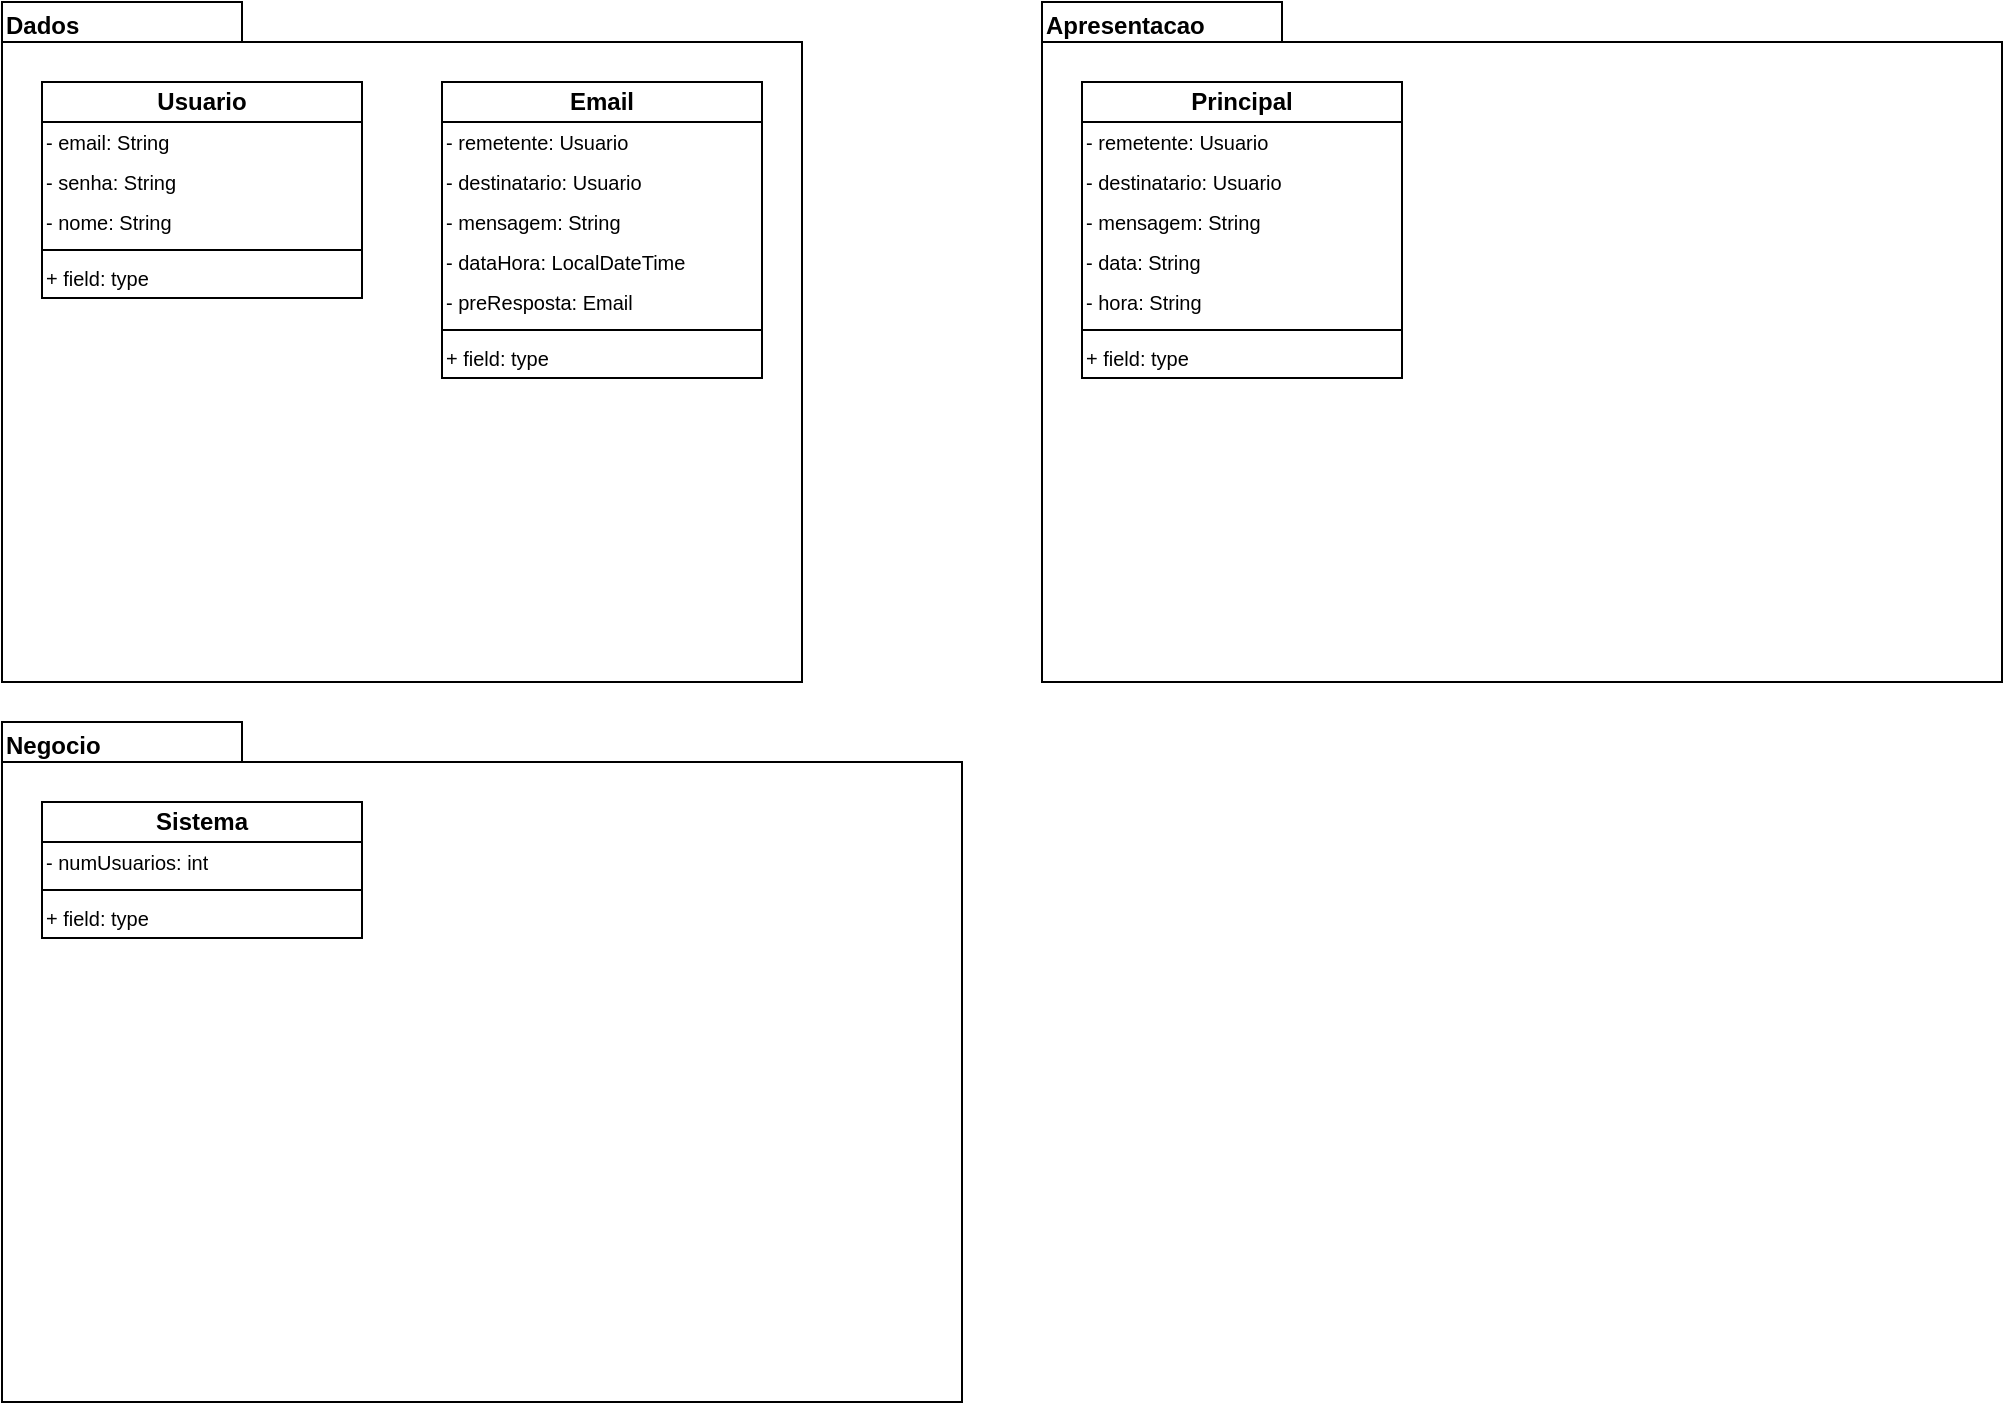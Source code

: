<mxfile version="21.7.2" type="github">
  <diagram id="C5RBs43oDa-KdzZeNtuy" name="Page-1">
    <mxGraphModel dx="481" dy="718" grid="1" gridSize="10" guides="1" tooltips="1" connect="1" arrows="1" fold="1" page="1" pageScale="1" pageWidth="827" pageHeight="1169" math="0" shadow="0">
      <root>
        <mxCell id="WIyWlLk6GJQsqaUBKTNV-0" />
        <mxCell id="WIyWlLk6GJQsqaUBKTNV-1" parent="WIyWlLk6GJQsqaUBKTNV-0" />
        <mxCell id="6UUb83-wT3MryLMKem0V-0" value="Dados" style="shape=folder;fontStyle=1;spacingTop=0;tabWidth=120;tabHeight=20;tabPosition=left;html=1;whiteSpace=wrap;align=left;verticalAlign=top;labelPosition=center;verticalLabelPosition=middle;horizontal=1;spacing=0;spacingLeft=2;fillColor=none;" parent="WIyWlLk6GJQsqaUBKTNV-1" vertex="1">
          <mxGeometry x="80" y="100" width="400" height="340" as="geometry" />
        </mxCell>
        <mxCell id="6UUb83-wT3MryLMKem0V-2" value="&lt;div&gt;Negocio&lt;/div&gt;" style="shape=folder;fontStyle=1;spacingTop=0;tabWidth=120;tabHeight=20;tabPosition=left;html=1;whiteSpace=wrap;align=left;verticalAlign=top;labelPosition=center;verticalLabelPosition=middle;horizontal=1;spacing=0;spacingLeft=2;fillColor=none;" parent="WIyWlLk6GJQsqaUBKTNV-1" vertex="1">
          <mxGeometry x="80" y="460" width="480" height="340" as="geometry" />
        </mxCell>
        <mxCell id="6UUb83-wT3MryLMKem0V-3" value="Apresentacao" style="shape=folder;fontStyle=1;spacingTop=0;tabWidth=120;tabHeight=20;tabPosition=left;html=1;whiteSpace=wrap;align=left;verticalAlign=top;labelPosition=center;verticalLabelPosition=middle;horizontal=1;spacing=0;spacingLeft=2;fillColor=none;" parent="WIyWlLk6GJQsqaUBKTNV-1" vertex="1">
          <mxGeometry x="600" y="100" width="480" height="340" as="geometry" />
        </mxCell>
        <mxCell id="6UUb83-wT3MryLMKem0V-4" value="&lt;b&gt;Usuario&lt;/b&gt;" style="swimlane;fontStyle=0;childLayout=stackLayout;horizontal=1;startSize=20;fillColor=none;horizontalStack=0;resizeParent=1;resizeParentMax=0;resizeLast=0;collapsible=1;marginBottom=0;whiteSpace=wrap;html=1;" parent="WIyWlLk6GJQsqaUBKTNV-1" vertex="1">
          <mxGeometry x="100" y="140" width="160" height="108" as="geometry">
            <mxRectangle x="80" y="480" width="160" height="20" as="alternateBounds" />
          </mxGeometry>
        </mxCell>
        <mxCell id="6UUb83-wT3MryLMKem0V-12" value="&lt;div style=&quot;font-size: 10px;&quot;&gt;- email: String&lt;/div&gt;" style="text;strokeColor=none;fillColor=none;align=left;verticalAlign=middle;spacingLeft=2;spacingRight=2;overflow=hidden;rotatable=0;points=[[0,0.5],[1,0.5]];portConstraint=eastwest;whiteSpace=wrap;html=1;spacing=0;fontSize=10;" parent="6UUb83-wT3MryLMKem0V-4" vertex="1">
          <mxGeometry y="20" width="160" height="20" as="geometry" />
        </mxCell>
        <mxCell id="6UUb83-wT3MryLMKem0V-19" value="&lt;div style=&quot;font-size: 10px;&quot;&gt;- senha: String&lt;/div&gt;" style="text;strokeColor=none;fillColor=none;align=left;verticalAlign=middle;spacingLeft=2;spacingRight=2;overflow=hidden;rotatable=0;points=[[0,0.5],[1,0.5]];portConstraint=eastwest;whiteSpace=wrap;html=1;spacing=0;fontSize=10;" parent="6UUb83-wT3MryLMKem0V-4" vertex="1">
          <mxGeometry y="40" width="160" height="20" as="geometry" />
        </mxCell>
        <mxCell id="6UUb83-wT3MryLMKem0V-31" value="&lt;div style=&quot;font-size: 10px;&quot;&gt;- nome: String&lt;/div&gt;" style="text;strokeColor=none;fillColor=none;align=left;verticalAlign=middle;spacingLeft=2;spacingRight=2;overflow=hidden;rotatable=0;points=[[0,0.5],[1,0.5]];portConstraint=eastwest;whiteSpace=wrap;html=1;spacing=0;fontSize=10;" parent="6UUb83-wT3MryLMKem0V-4" vertex="1">
          <mxGeometry y="60" width="160" height="20" as="geometry" />
        </mxCell>
        <mxCell id="6UUb83-wT3MryLMKem0V-16" value="" style="line;strokeWidth=1;fillColor=none;align=left;verticalAlign=middle;spacingTop=-1;spacingLeft=3;spacingRight=3;rotatable=0;labelPosition=right;points=[];portConstraint=eastwest;strokeColor=inherit;" parent="6UUb83-wT3MryLMKem0V-4" vertex="1">
          <mxGeometry y="80" width="160" height="8" as="geometry" />
        </mxCell>
        <mxCell id="6UUb83-wT3MryLMKem0V-18" value="&lt;div style=&quot;font-size: 10px;&quot;&gt;+ field: type&lt;/div&gt;" style="text;strokeColor=none;fillColor=none;align=left;verticalAlign=middle;spacingLeft=2;spacingRight=2;overflow=hidden;rotatable=0;points=[[0,0.5],[1,0.5]];portConstraint=eastwest;whiteSpace=wrap;html=1;spacing=0;fontSize=10;" parent="6UUb83-wT3MryLMKem0V-4" vertex="1">
          <mxGeometry y="88" width="160" height="20" as="geometry" />
        </mxCell>
        <mxCell id="6UUb83-wT3MryLMKem0V-25" value="&lt;b&gt;Email&lt;/b&gt;" style="swimlane;fontStyle=0;childLayout=stackLayout;horizontal=1;startSize=20;fillColor=none;horizontalStack=0;resizeParent=1;resizeParentMax=0;resizeLast=0;collapsible=1;marginBottom=0;whiteSpace=wrap;html=1;" parent="WIyWlLk6GJQsqaUBKTNV-1" vertex="1">
          <mxGeometry x="300" y="140" width="160" height="148" as="geometry">
            <mxRectangle x="80" y="480" width="160" height="20" as="alternateBounds" />
          </mxGeometry>
        </mxCell>
        <mxCell id="6UUb83-wT3MryLMKem0V-26" value="&lt;div style=&quot;font-size: 10px;&quot;&gt;- remetente: Usuario&lt;/div&gt;" style="text;strokeColor=none;fillColor=none;align=left;verticalAlign=middle;spacingLeft=2;spacingRight=2;overflow=hidden;rotatable=0;points=[[0,0.5],[1,0.5]];portConstraint=eastwest;whiteSpace=wrap;html=1;spacing=0;fontSize=10;" parent="6UUb83-wT3MryLMKem0V-25" vertex="1">
          <mxGeometry y="20" width="160" height="20" as="geometry" />
        </mxCell>
        <mxCell id="6UUb83-wT3MryLMKem0V-27" value="&lt;div style=&quot;font-size: 10px;&quot;&gt;- destinatario: Usuario&lt;/div&gt;" style="text;strokeColor=none;fillColor=none;align=left;verticalAlign=middle;spacingLeft=2;spacingRight=2;overflow=hidden;rotatable=0;points=[[0,0.5],[1,0.5]];portConstraint=eastwest;whiteSpace=wrap;html=1;spacing=0;fontSize=10;" parent="6UUb83-wT3MryLMKem0V-25" vertex="1">
          <mxGeometry y="40" width="160" height="20" as="geometry" />
        </mxCell>
        <mxCell id="6UUb83-wT3MryLMKem0V-32" value="&lt;div style=&quot;font-size: 10px;&quot;&gt;- mensagem: String&lt;/div&gt;" style="text;strokeColor=none;fillColor=none;align=left;verticalAlign=middle;spacingLeft=2;spacingRight=2;overflow=hidden;rotatable=0;points=[[0,0.5],[1,0.5]];portConstraint=eastwest;whiteSpace=wrap;html=1;spacing=0;fontSize=10;" parent="6UUb83-wT3MryLMKem0V-25" vertex="1">
          <mxGeometry y="60" width="160" height="20" as="geometry" />
        </mxCell>
        <mxCell id="6UUb83-wT3MryLMKem0V-33" value="&lt;div style=&quot;font-size: 10px;&quot;&gt;- dataHora: LocalDateTime&lt;/div&gt;" style="text;strokeColor=none;fillColor=none;align=left;verticalAlign=middle;spacingLeft=2;spacingRight=2;overflow=hidden;rotatable=0;points=[[0,0.5],[1,0.5]];portConstraint=eastwest;whiteSpace=wrap;html=1;spacing=0;fontSize=10;" parent="6UUb83-wT3MryLMKem0V-25" vertex="1">
          <mxGeometry y="80" width="160" height="20" as="geometry" />
        </mxCell>
        <mxCell id="UXAAhCieMoi_uCVgCP8r-7" value="&lt;div style=&quot;font-size: 10px;&quot;&gt;- preResposta: Email&lt;/div&gt;" style="text;strokeColor=none;fillColor=none;align=left;verticalAlign=middle;spacingLeft=2;spacingRight=2;overflow=hidden;rotatable=0;points=[[0,0.5],[1,0.5]];portConstraint=eastwest;whiteSpace=wrap;html=1;spacing=0;fontSize=10;" vertex="1" parent="6UUb83-wT3MryLMKem0V-25">
          <mxGeometry y="100" width="160" height="20" as="geometry" />
        </mxCell>
        <mxCell id="6UUb83-wT3MryLMKem0V-28" value="" style="line;strokeWidth=1;fillColor=none;align=left;verticalAlign=middle;spacingTop=-1;spacingLeft=3;spacingRight=3;rotatable=0;labelPosition=right;points=[];portConstraint=eastwest;strokeColor=inherit;" parent="6UUb83-wT3MryLMKem0V-25" vertex="1">
          <mxGeometry y="120" width="160" height="8" as="geometry" />
        </mxCell>
        <mxCell id="6UUb83-wT3MryLMKem0V-29" value="&lt;div style=&quot;font-size: 10px;&quot;&gt;+ field: type&lt;/div&gt;" style="text;strokeColor=none;fillColor=none;align=left;verticalAlign=middle;spacingLeft=2;spacingRight=2;overflow=hidden;rotatable=0;points=[[0,0.5],[1,0.5]];portConstraint=eastwest;whiteSpace=wrap;html=1;spacing=0;fontSize=10;" parent="6UUb83-wT3MryLMKem0V-25" vertex="1">
          <mxGeometry y="128" width="160" height="20" as="geometry" />
        </mxCell>
        <mxCell id="6UUb83-wT3MryLMKem0V-36" value="&lt;b&gt;Principal&lt;/b&gt;" style="swimlane;fontStyle=0;childLayout=stackLayout;horizontal=1;startSize=20;fillColor=none;horizontalStack=0;resizeParent=1;resizeParentMax=0;resizeLast=0;collapsible=1;marginBottom=0;whiteSpace=wrap;html=1;" parent="WIyWlLk6GJQsqaUBKTNV-1" vertex="1">
          <mxGeometry x="620" y="140" width="160" height="148" as="geometry">
            <mxRectangle x="80" y="480" width="160" height="20" as="alternateBounds" />
          </mxGeometry>
        </mxCell>
        <mxCell id="6UUb83-wT3MryLMKem0V-37" value="&lt;div style=&quot;font-size: 10px;&quot;&gt;- remetente: Usuario&lt;/div&gt;" style="text;strokeColor=none;fillColor=none;align=left;verticalAlign=middle;spacingLeft=2;spacingRight=2;overflow=hidden;rotatable=0;points=[[0,0.5],[1,0.5]];portConstraint=eastwest;whiteSpace=wrap;html=1;spacing=0;fontSize=10;" parent="6UUb83-wT3MryLMKem0V-36" vertex="1">
          <mxGeometry y="20" width="160" height="20" as="geometry" />
        </mxCell>
        <mxCell id="6UUb83-wT3MryLMKem0V-38" value="&lt;div style=&quot;font-size: 10px;&quot;&gt;- destinatario: Usuario&lt;/div&gt;" style="text;strokeColor=none;fillColor=none;align=left;verticalAlign=middle;spacingLeft=2;spacingRight=2;overflow=hidden;rotatable=0;points=[[0,0.5],[1,0.5]];portConstraint=eastwest;whiteSpace=wrap;html=1;spacing=0;fontSize=10;" parent="6UUb83-wT3MryLMKem0V-36" vertex="1">
          <mxGeometry y="40" width="160" height="20" as="geometry" />
        </mxCell>
        <mxCell id="6UUb83-wT3MryLMKem0V-39" value="&lt;div style=&quot;font-size: 10px;&quot;&gt;- mensagem: String&lt;/div&gt;" style="text;strokeColor=none;fillColor=none;align=left;verticalAlign=middle;spacingLeft=2;spacingRight=2;overflow=hidden;rotatable=0;points=[[0,0.5],[1,0.5]];portConstraint=eastwest;whiteSpace=wrap;html=1;spacing=0;fontSize=10;" parent="6UUb83-wT3MryLMKem0V-36" vertex="1">
          <mxGeometry y="60" width="160" height="20" as="geometry" />
        </mxCell>
        <mxCell id="6UUb83-wT3MryLMKem0V-40" value="&lt;div style=&quot;font-size: 10px;&quot;&gt;- data: String&lt;/div&gt;" style="text;strokeColor=none;fillColor=none;align=left;verticalAlign=middle;spacingLeft=2;spacingRight=2;overflow=hidden;rotatable=0;points=[[0,0.5],[1,0.5]];portConstraint=eastwest;whiteSpace=wrap;html=1;spacing=0;fontSize=10;" parent="6UUb83-wT3MryLMKem0V-36" vertex="1">
          <mxGeometry y="80" width="160" height="20" as="geometry" />
        </mxCell>
        <mxCell id="6UUb83-wT3MryLMKem0V-41" value="&lt;div style=&quot;font-size: 10px;&quot;&gt;- hora: String&lt;/div&gt;" style="text;strokeColor=none;fillColor=none;align=left;verticalAlign=middle;spacingLeft=2;spacingRight=2;overflow=hidden;rotatable=0;points=[[0,0.5],[1,0.5]];portConstraint=eastwest;whiteSpace=wrap;html=1;spacing=0;fontSize=10;" parent="6UUb83-wT3MryLMKem0V-36" vertex="1">
          <mxGeometry y="100" width="160" height="20" as="geometry" />
        </mxCell>
        <mxCell id="6UUb83-wT3MryLMKem0V-42" value="" style="line;strokeWidth=1;fillColor=none;align=left;verticalAlign=middle;spacingTop=-1;spacingLeft=3;spacingRight=3;rotatable=0;labelPosition=right;points=[];portConstraint=eastwest;strokeColor=inherit;" parent="6UUb83-wT3MryLMKem0V-36" vertex="1">
          <mxGeometry y="120" width="160" height="8" as="geometry" />
        </mxCell>
        <mxCell id="6UUb83-wT3MryLMKem0V-43" value="&lt;div style=&quot;font-size: 10px;&quot;&gt;+ field: type&lt;/div&gt;" style="text;strokeColor=none;fillColor=none;align=left;verticalAlign=middle;spacingLeft=2;spacingRight=2;overflow=hidden;rotatable=0;points=[[0,0.5],[1,0.5]];portConstraint=eastwest;whiteSpace=wrap;html=1;spacing=0;fontSize=10;" parent="6UUb83-wT3MryLMKem0V-36" vertex="1">
          <mxGeometry y="128" width="160" height="20" as="geometry" />
        </mxCell>
        <mxCell id="UXAAhCieMoi_uCVgCP8r-0" value="&lt;b&gt;Sistema&lt;/b&gt;" style="swimlane;fontStyle=0;childLayout=stackLayout;horizontal=1;startSize=20;fillColor=none;horizontalStack=0;resizeParent=1;resizeParentMax=0;resizeLast=0;collapsible=1;marginBottom=0;whiteSpace=wrap;html=1;" vertex="1" parent="WIyWlLk6GJQsqaUBKTNV-1">
          <mxGeometry x="100" y="500" width="160" height="68" as="geometry">
            <mxRectangle x="80" y="480" width="160" height="20" as="alternateBounds" />
          </mxGeometry>
        </mxCell>
        <mxCell id="UXAAhCieMoi_uCVgCP8r-1" value="&lt;div style=&quot;font-size: 10px;&quot;&gt;- numUsuarios: int&lt;/div&gt;" style="text;strokeColor=none;fillColor=none;align=left;verticalAlign=middle;spacingLeft=2;spacingRight=2;overflow=hidden;rotatable=0;points=[[0,0.5],[1,0.5]];portConstraint=eastwest;whiteSpace=wrap;html=1;spacing=0;fontSize=10;" vertex="1" parent="UXAAhCieMoi_uCVgCP8r-0">
          <mxGeometry y="20" width="160" height="20" as="geometry" />
        </mxCell>
        <mxCell id="UXAAhCieMoi_uCVgCP8r-4" value="" style="line;strokeWidth=1;fillColor=none;align=left;verticalAlign=middle;spacingTop=-1;spacingLeft=3;spacingRight=3;rotatable=0;labelPosition=right;points=[];portConstraint=eastwest;strokeColor=inherit;" vertex="1" parent="UXAAhCieMoi_uCVgCP8r-0">
          <mxGeometry y="40" width="160" height="8" as="geometry" />
        </mxCell>
        <mxCell id="UXAAhCieMoi_uCVgCP8r-5" value="&lt;div style=&quot;font-size: 10px;&quot;&gt;+ field: type&lt;/div&gt;" style="text;strokeColor=none;fillColor=none;align=left;verticalAlign=middle;spacingLeft=2;spacingRight=2;overflow=hidden;rotatable=0;points=[[0,0.5],[1,0.5]];portConstraint=eastwest;whiteSpace=wrap;html=1;spacing=0;fontSize=10;" vertex="1" parent="UXAAhCieMoi_uCVgCP8r-0">
          <mxGeometry y="48" width="160" height="20" as="geometry" />
        </mxCell>
      </root>
    </mxGraphModel>
  </diagram>
</mxfile>
